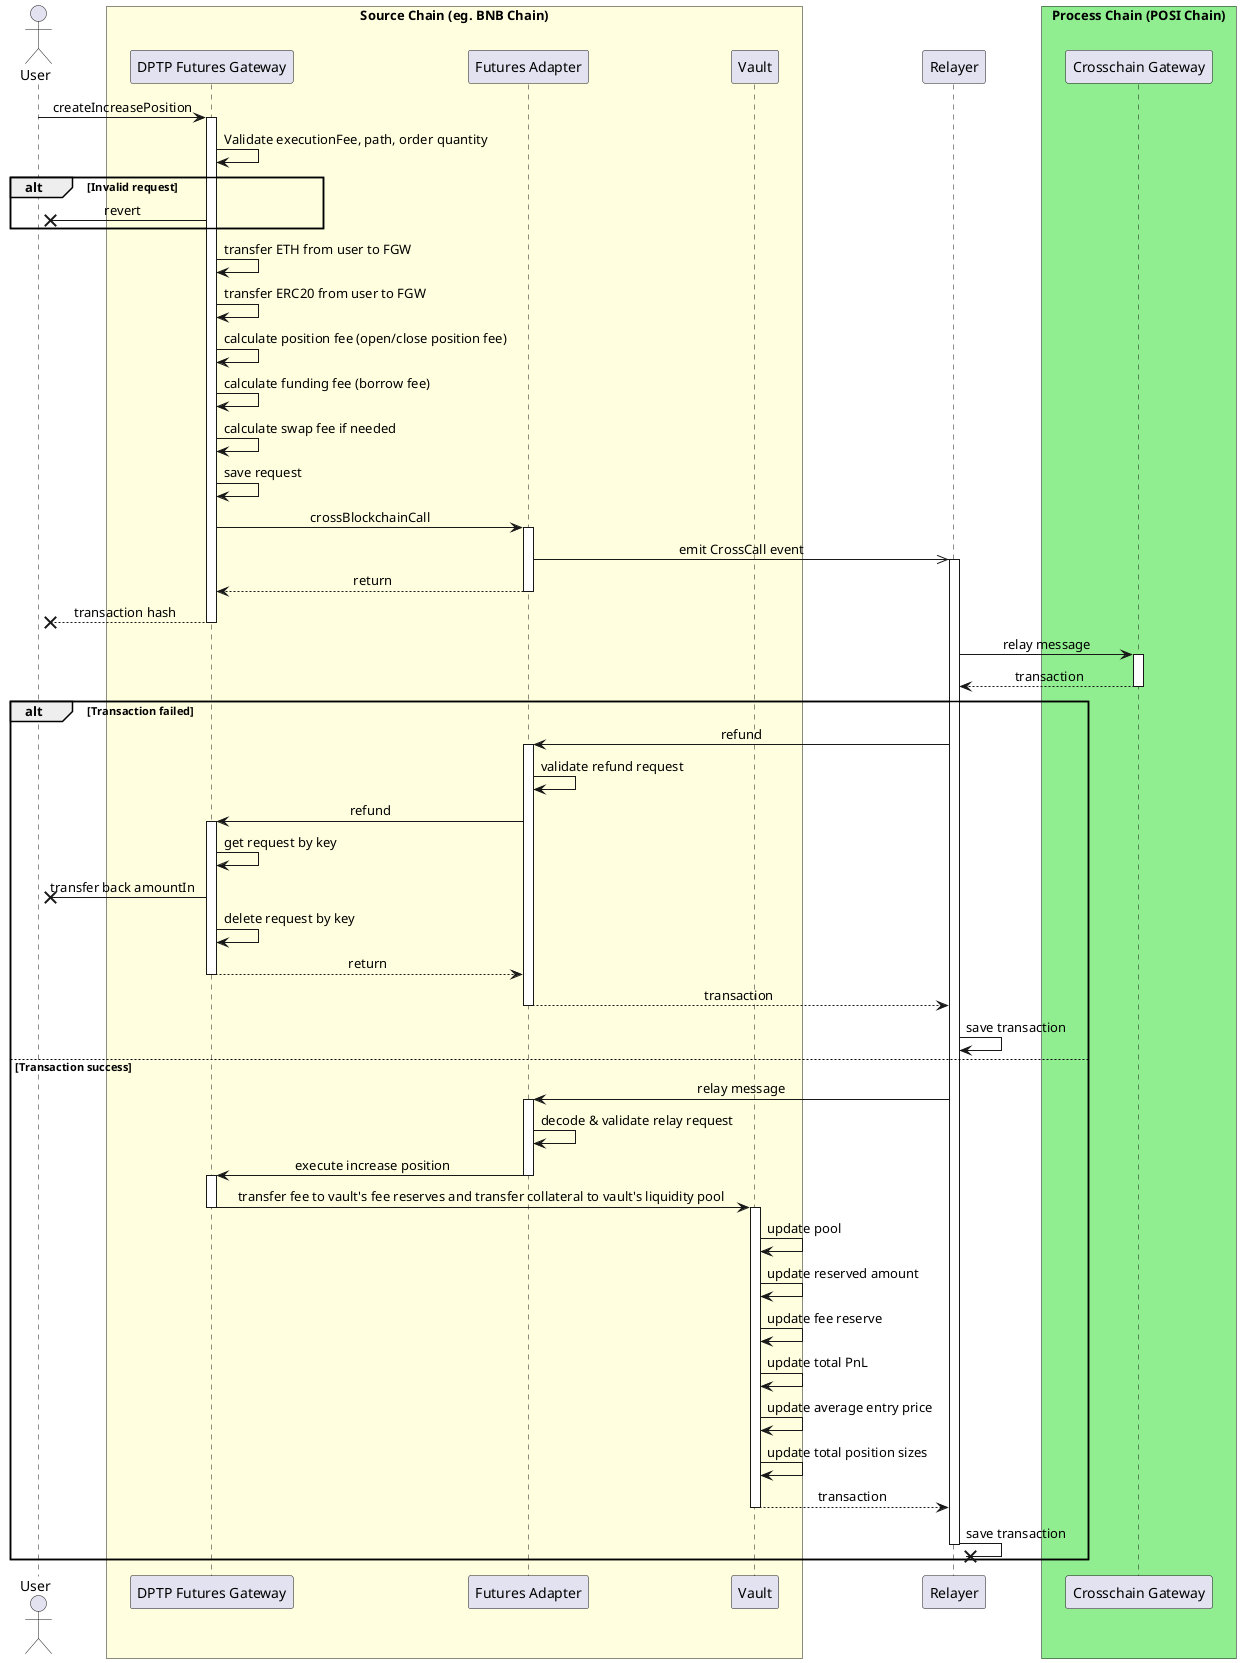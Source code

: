 @startuml

skinparam ParticipantPadding 20
skinparam BoxPadding 30
skinparam sequenceMessageAlign center

autoactivate off

actor User

box "Source Chain (eg. BNB Chain)" #LightYellow
    participant "DPTP Futures Gateway" as FGW
    participant "Futures Adapter" as FA
    participant Vault
end box

participant Relayer

box "Process Chain (POSI Chain)" #LightGreen
    participant "Crosschain Gateway" as CGW
end box

User -> FGW: createIncreasePosition
activate FGW

FGW -> FGW: Validate executionFee, path, order quantity
alt Invalid request
    FGW ->x User: revert
end

FGW -> FGW: transfer ETH from user to FGW
FGW -> FGW: transfer ERC20 from user to FGW
FGW -> FGW: calculate position fee (open/close position fee)
FGW -> FGW: calculate funding fee (borrow fee)
FGW -> FGW: calculate swap fee if needed
FGW -> FGW: save request
FGW -> FA: crossBlockchainCall
activate FA

FA ->> Relayer: emit CrossCall event
activate Relayer

FA --> FGW: return
deactivate FA

FGW -->x User: transaction hash
deactivate FGW

Relayer -> CGW: relay message
activate CGW

'TODO: Implement logic from process chain
return transaction

alt Transaction failed
    Relayer -> FA: refund
    activate FA

    FA -> FA: validate refund request
    FA -> FGW: refund
    activate FGW

    FGW -> FGW: get request by key
    FGW ->x User: transfer back amountIn
    FGW -> FGW: delete request by key
    return return
    return transaction

    Relayer -> Relayer: save transaction

else Transaction success
    Relayer -> FA: relay message
    activate FA

    FA -> FA: decode & validate relay request
    FA -> FGW: execute increase position
    deactivate FA
    activate FGW

    FGW -> Vault: transfer fee to vault's fee reserves and transfer collateral to vault's liquidity pool
    deactivate FGW
    activate Vault

    Vault -> Vault: update pool
    Vault -> Vault: update reserved amount
    Vault -> Vault: update fee reserve
    Vault -> Vault: update total PnL
    Vault -> Vault: update average entry price
    Vault -> Vault: update total position sizes
    Vault --> Relayer: transaction
    deactivate Vault

    Relayer ->x Relayer: save transaction
    deactivate Relayer
end

@enduml